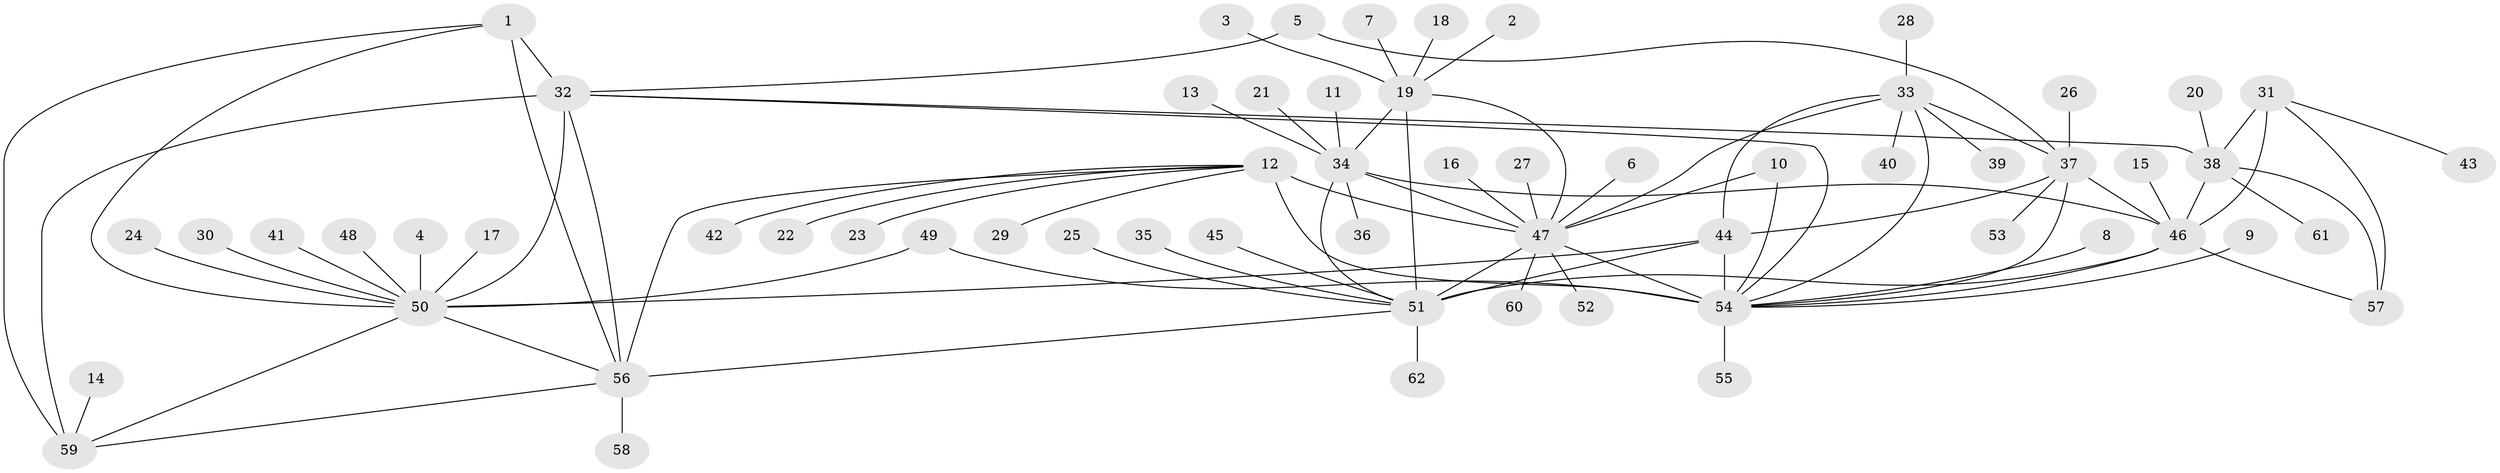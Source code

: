 // original degree distribution, {8: 0.05555555555555555, 9: 0.023809523809523808, 5: 0.031746031746031744, 13: 0.007936507936507936, 16: 0.007936507936507936, 10: 0.031746031746031744, 6: 0.007936507936507936, 7: 0.03968253968253968, 11: 0.023809523809523808, 12: 0.007936507936507936, 1: 0.6031746031746031, 3: 0.031746031746031744, 2: 0.12698412698412698}
// Generated by graph-tools (version 1.1) at 2025/26/03/09/25 03:26:37]
// undirected, 62 vertices, 89 edges
graph export_dot {
graph [start="1"]
  node [color=gray90,style=filled];
  1;
  2;
  3;
  4;
  5;
  6;
  7;
  8;
  9;
  10;
  11;
  12;
  13;
  14;
  15;
  16;
  17;
  18;
  19;
  20;
  21;
  22;
  23;
  24;
  25;
  26;
  27;
  28;
  29;
  30;
  31;
  32;
  33;
  34;
  35;
  36;
  37;
  38;
  39;
  40;
  41;
  42;
  43;
  44;
  45;
  46;
  47;
  48;
  49;
  50;
  51;
  52;
  53;
  54;
  55;
  56;
  57;
  58;
  59;
  60;
  61;
  62;
  1 -- 32 [weight=2.0];
  1 -- 50 [weight=1.0];
  1 -- 56 [weight=1.0];
  1 -- 59 [weight=1.0];
  2 -- 19 [weight=1.0];
  3 -- 19 [weight=1.0];
  4 -- 50 [weight=1.0];
  5 -- 32 [weight=1.0];
  5 -- 37 [weight=1.0];
  6 -- 47 [weight=1.0];
  7 -- 19 [weight=1.0];
  8 -- 54 [weight=1.0];
  9 -- 54 [weight=1.0];
  10 -- 47 [weight=1.0];
  10 -- 54 [weight=1.0];
  11 -- 34 [weight=1.0];
  12 -- 22 [weight=1.0];
  12 -- 23 [weight=1.0];
  12 -- 29 [weight=1.0];
  12 -- 42 [weight=1.0];
  12 -- 47 [weight=3.0];
  12 -- 54 [weight=6.0];
  12 -- 56 [weight=1.0];
  13 -- 34 [weight=1.0];
  14 -- 59 [weight=1.0];
  15 -- 46 [weight=1.0];
  16 -- 47 [weight=1.0];
  17 -- 50 [weight=1.0];
  18 -- 19 [weight=1.0];
  19 -- 34 [weight=2.0];
  19 -- 47 [weight=3.0];
  19 -- 51 [weight=4.0];
  20 -- 38 [weight=1.0];
  21 -- 34 [weight=1.0];
  24 -- 50 [weight=1.0];
  25 -- 51 [weight=1.0];
  26 -- 37 [weight=1.0];
  27 -- 47 [weight=1.0];
  28 -- 33 [weight=1.0];
  30 -- 50 [weight=1.0];
  31 -- 38 [weight=2.0];
  31 -- 43 [weight=1.0];
  31 -- 46 [weight=2.0];
  31 -- 57 [weight=1.0];
  32 -- 38 [weight=1.0];
  32 -- 50 [weight=2.0];
  32 -- 54 [weight=1.0];
  32 -- 56 [weight=2.0];
  32 -- 59 [weight=2.0];
  33 -- 37 [weight=1.0];
  33 -- 39 [weight=1.0];
  33 -- 40 [weight=1.0];
  33 -- 44 [weight=2.0];
  33 -- 47 [weight=1.0];
  33 -- 54 [weight=2.0];
  34 -- 36 [weight=1.0];
  34 -- 46 [weight=1.0];
  34 -- 47 [weight=1.0];
  34 -- 51 [weight=2.0];
  35 -- 51 [weight=1.0];
  37 -- 44 [weight=2.0];
  37 -- 46 [weight=1.0];
  37 -- 53 [weight=1.0];
  37 -- 54 [weight=2.0];
  38 -- 46 [weight=4.0];
  38 -- 57 [weight=2.0];
  38 -- 61 [weight=1.0];
  41 -- 50 [weight=1.0];
  44 -- 50 [weight=1.0];
  44 -- 51 [weight=1.0];
  44 -- 54 [weight=4.0];
  45 -- 51 [weight=1.0];
  46 -- 51 [weight=1.0];
  46 -- 54 [weight=1.0];
  46 -- 57 [weight=2.0];
  47 -- 51 [weight=2.0];
  47 -- 52 [weight=1.0];
  47 -- 54 [weight=2.0];
  47 -- 60 [weight=1.0];
  48 -- 50 [weight=1.0];
  49 -- 50 [weight=1.0];
  49 -- 54 [weight=1.0];
  50 -- 56 [weight=1.0];
  50 -- 59 [weight=1.0];
  51 -- 56 [weight=1.0];
  51 -- 62 [weight=1.0];
  54 -- 55 [weight=1.0];
  56 -- 58 [weight=1.0];
  56 -- 59 [weight=1.0];
}
